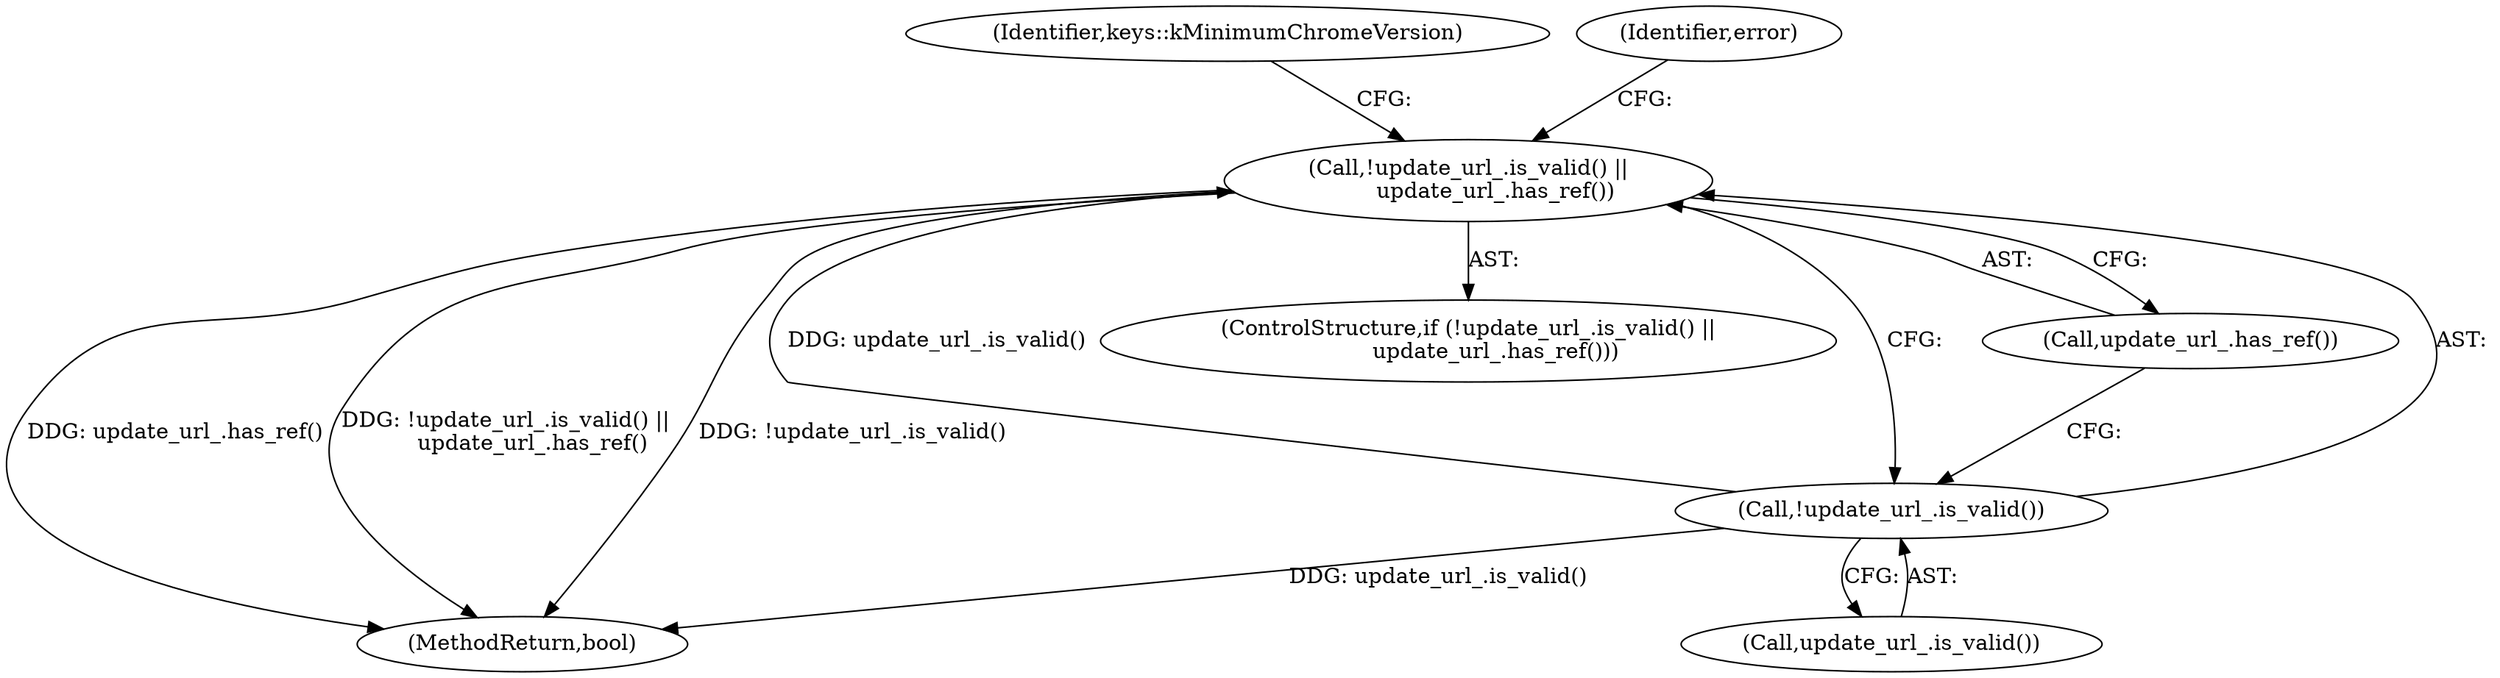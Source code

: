 digraph "0_Chrome_c63f2b7fe4fe2977f858a8e36d5f48db17eff2e7_30@API" {
"1000324" [label="(Call,!update_url_.is_valid() ||\n        update_url_.has_ref())"];
"1000325" [label="(Call,!update_url_.is_valid())"];
"1000339" [label="(Identifier,keys::kMinimumChromeVersion)"];
"1000331" [label="(Identifier,error)"];
"1000325" [label="(Call,!update_url_.is_valid())"];
"1002448" [label="(MethodReturn,bool)"];
"1000324" [label="(Call,!update_url_.is_valid() ||\n        update_url_.has_ref())"];
"1000326" [label="(Call,update_url_.is_valid())"];
"1000323" [label="(ControlStructure,if (!update_url_.is_valid() ||\n        update_url_.has_ref()))"];
"1000327" [label="(Call,update_url_.has_ref())"];
"1000324" -> "1000323"  [label="AST: "];
"1000324" -> "1000325"  [label="CFG: "];
"1000324" -> "1000327"  [label="CFG: "];
"1000325" -> "1000324"  [label="AST: "];
"1000327" -> "1000324"  [label="AST: "];
"1000331" -> "1000324"  [label="CFG: "];
"1000339" -> "1000324"  [label="CFG: "];
"1000324" -> "1002448"  [label="DDG: !update_url_.is_valid() ||\n        update_url_.has_ref()"];
"1000324" -> "1002448"  [label="DDG: !update_url_.is_valid()"];
"1000324" -> "1002448"  [label="DDG: update_url_.has_ref()"];
"1000325" -> "1000324"  [label="DDG: update_url_.is_valid()"];
"1000325" -> "1000326"  [label="CFG: "];
"1000326" -> "1000325"  [label="AST: "];
"1000327" -> "1000325"  [label="CFG: "];
"1000325" -> "1002448"  [label="DDG: update_url_.is_valid()"];
}
